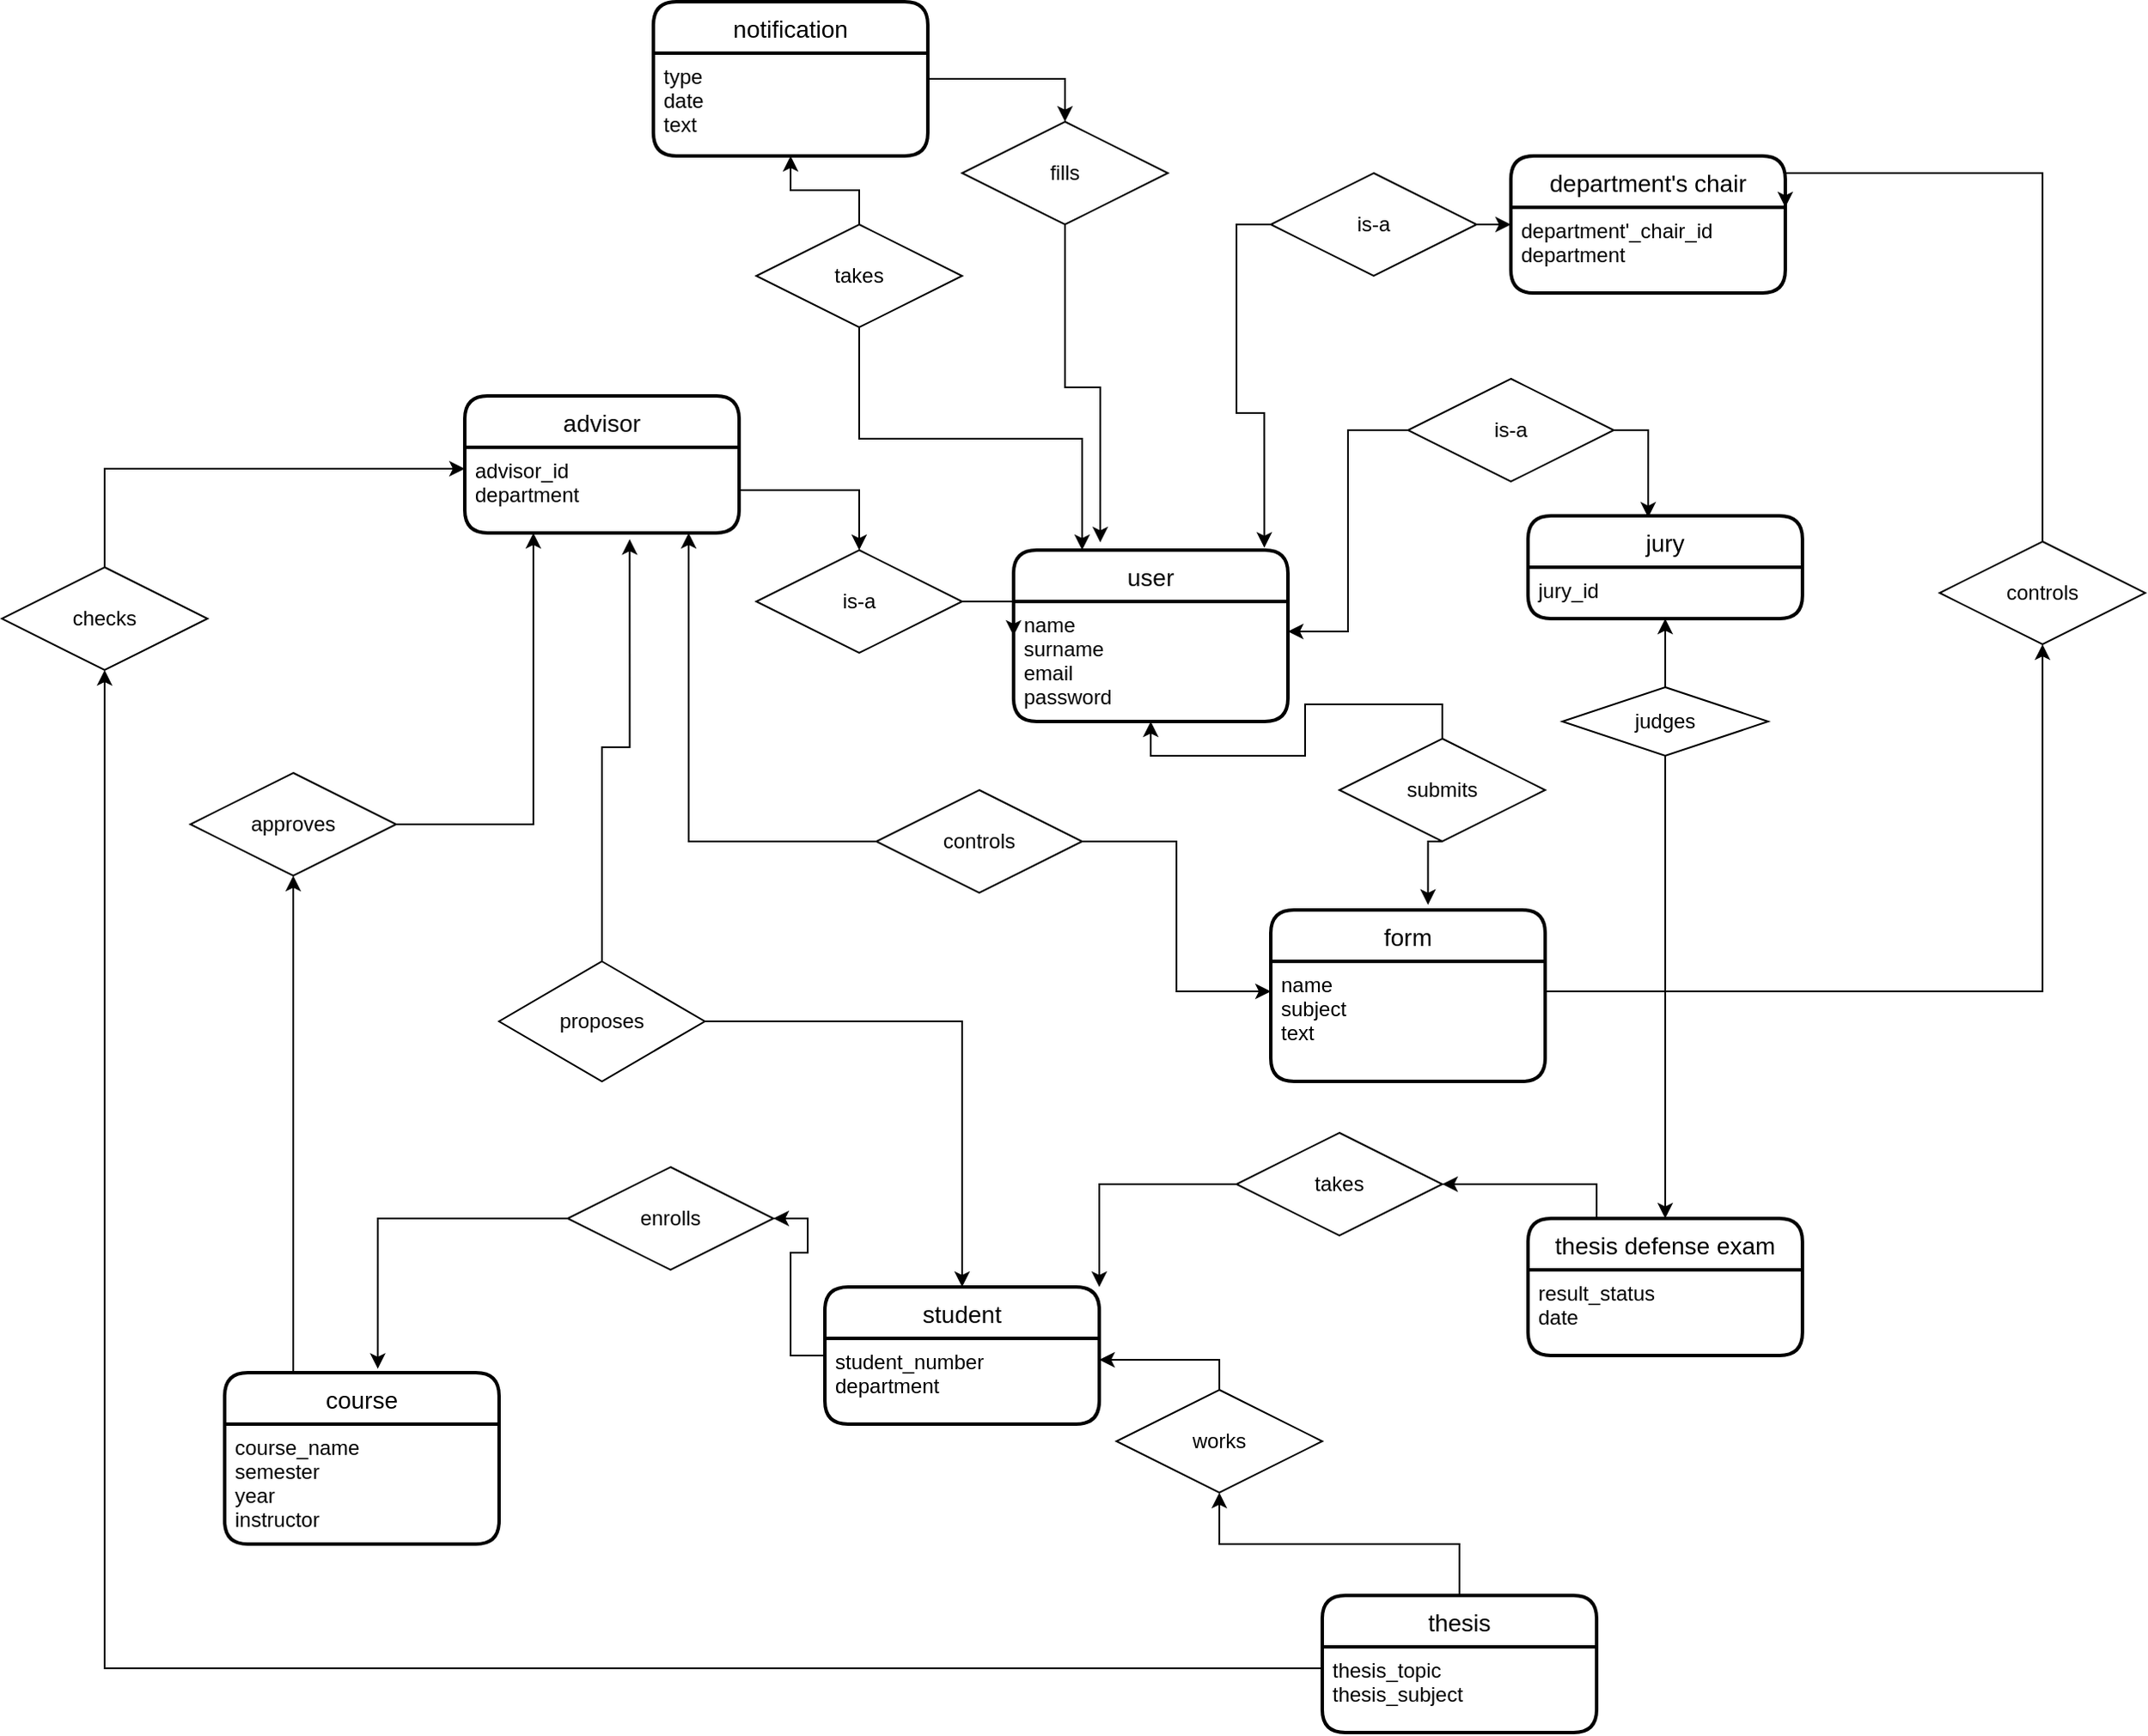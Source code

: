 <mxfile version="14.0.1" type="github">
  <diagram id="R2lEEEUBdFMjLlhIrx00" name="Page-1">
    <mxGraphModel dx="2573" dy="1171" grid="1" gridSize="10" guides="1" tooltips="1" connect="1" arrows="1" fold="1" page="1" pageScale="1" pageWidth="850" pageHeight="1100" math="0" shadow="0" extFonts="Permanent Marker^https://fonts.googleapis.com/css?family=Permanent+Marker">
      <root>
        <mxCell id="0" />
        <mxCell id="1" parent="0" />
        <mxCell id="vepkWiXUaqZkskB5NhW0-733" value="user" style="swimlane;childLayout=stackLayout;horizontal=1;startSize=30;horizontalStack=0;rounded=1;fontSize=14;fontStyle=0;strokeWidth=2;resizeParent=0;resizeLast=1;shadow=0;dashed=0;align=center;" vertex="1" parent="1">
          <mxGeometry x="380" y="340" width="160" height="100" as="geometry" />
        </mxCell>
        <mxCell id="vepkWiXUaqZkskB5NhW0-734" value="name&#xa;surname&#xa;email&#xa;password" style="align=left;strokeColor=none;fillColor=none;spacingLeft=4;fontSize=12;verticalAlign=top;resizable=0;rotatable=0;part=1;" vertex="1" parent="vepkWiXUaqZkskB5NhW0-733">
          <mxGeometry y="30" width="160" height="70" as="geometry" />
        </mxCell>
        <mxCell id="vepkWiXUaqZkskB5NhW0-740" style="edgeStyle=orthogonalEdgeStyle;rounded=0;orthogonalLoop=1;jettySize=auto;html=1;exitX=0.5;exitY=1;exitDx=0;exitDy=0;" edge="1" parent="vepkWiXUaqZkskB5NhW0-733" source="vepkWiXUaqZkskB5NhW0-734" target="vepkWiXUaqZkskB5NhW0-734">
          <mxGeometry relative="1" as="geometry" />
        </mxCell>
        <mxCell id="vepkWiXUaqZkskB5NhW0-759" style="edgeStyle=orthogonalEdgeStyle;rounded=0;orthogonalLoop=1;jettySize=auto;html=1;exitX=0.5;exitY=1;exitDx=0;exitDy=0;" edge="1" parent="vepkWiXUaqZkskB5NhW0-733" source="vepkWiXUaqZkskB5NhW0-734" target="vepkWiXUaqZkskB5NhW0-734">
          <mxGeometry relative="1" as="geometry" />
        </mxCell>
        <mxCell id="vepkWiXUaqZkskB5NhW0-736" value="advisor" style="swimlane;childLayout=stackLayout;horizontal=1;startSize=30;horizontalStack=0;rounded=1;fontSize=14;fontStyle=0;strokeWidth=2;resizeParent=0;resizeLast=1;shadow=0;dashed=0;align=center;" vertex="1" parent="1">
          <mxGeometry x="60" y="250" width="160" height="80" as="geometry" />
        </mxCell>
        <mxCell id="vepkWiXUaqZkskB5NhW0-737" value="advisor_id&#xa;department" style="align=left;strokeColor=none;fillColor=none;spacingLeft=4;fontSize=12;verticalAlign=top;resizable=0;rotatable=0;part=1;" vertex="1" parent="vepkWiXUaqZkskB5NhW0-736">
          <mxGeometry y="30" width="160" height="50" as="geometry" />
        </mxCell>
        <mxCell id="vepkWiXUaqZkskB5NhW0-749" value="" style="swimlane;childLayout=stackLayout;horizontal=1;startSize=30;horizontalStack=0;rounded=1;fontSize=14;fontStyle=0;strokeWidth=2;resizeParent=0;resizeLast=1;shadow=0;dashed=0;align=center;" vertex="1" parent="vepkWiXUaqZkskB5NhW0-736">
          <mxGeometry y="80" width="160" as="geometry" />
        </mxCell>
        <mxCell id="vepkWiXUaqZkskB5NhW0-793" style="edgeStyle=orthogonalEdgeStyle;rounded=0;orthogonalLoop=1;jettySize=auto;html=1;exitX=0;exitY=0.5;exitDx=0;exitDy=0;entryX=1;entryY=0.5;entryDx=0;entryDy=0;" edge="1" parent="1" source="vepkWiXUaqZkskB5NhW0-738" target="vepkWiXUaqZkskB5NhW0-792">
          <mxGeometry relative="1" as="geometry" />
        </mxCell>
        <mxCell id="vepkWiXUaqZkskB5NhW0-738" value="student" style="swimlane;childLayout=stackLayout;horizontal=1;startSize=30;horizontalStack=0;rounded=1;fontSize=14;fontStyle=0;strokeWidth=2;resizeParent=0;resizeLast=1;shadow=0;dashed=0;align=center;" vertex="1" parent="1">
          <mxGeometry x="270" y="770" width="160" height="80" as="geometry" />
        </mxCell>
        <mxCell id="vepkWiXUaqZkskB5NhW0-739" value="student_number&#xa;department" style="align=left;strokeColor=none;fillColor=none;spacingLeft=4;fontSize=12;verticalAlign=top;resizable=0;rotatable=0;part=1;" vertex="1" parent="vepkWiXUaqZkskB5NhW0-738">
          <mxGeometry y="30" width="160" height="50" as="geometry" />
        </mxCell>
        <mxCell id="vepkWiXUaqZkskB5NhW0-741" value="notification" style="swimlane;childLayout=stackLayout;horizontal=1;startSize=30;horizontalStack=0;rounded=1;fontSize=14;fontStyle=0;strokeWidth=2;resizeParent=0;resizeLast=1;shadow=0;dashed=0;align=center;" vertex="1" parent="1">
          <mxGeometry x="170" y="20" width="160" height="90" as="geometry" />
        </mxCell>
        <mxCell id="vepkWiXUaqZkskB5NhW0-742" value="type&#xa;date&#xa;text" style="align=left;strokeColor=none;fillColor=none;spacingLeft=4;fontSize=12;verticalAlign=top;resizable=0;rotatable=0;part=1;" vertex="1" parent="vepkWiXUaqZkskB5NhW0-741">
          <mxGeometry y="30" width="160" height="60" as="geometry" />
        </mxCell>
        <mxCell id="vepkWiXUaqZkskB5NhW0-743" value="department&#39;s chair" style="swimlane;childLayout=stackLayout;horizontal=1;startSize=30;horizontalStack=0;rounded=1;fontSize=14;fontStyle=0;strokeWidth=2;resizeParent=0;resizeLast=1;shadow=0;dashed=0;align=center;" vertex="1" parent="1">
          <mxGeometry x="670" y="110" width="160" height="80" as="geometry" />
        </mxCell>
        <mxCell id="vepkWiXUaqZkskB5NhW0-744" value="department&#39;_chair_id&#xa;department" style="align=left;strokeColor=none;fillColor=none;spacingLeft=4;fontSize=12;verticalAlign=top;resizable=0;rotatable=0;part=1;" vertex="1" parent="vepkWiXUaqZkskB5NhW0-743">
          <mxGeometry y="30" width="160" height="50" as="geometry" />
        </mxCell>
        <mxCell id="vepkWiXUaqZkskB5NhW0-745" value="jury" style="swimlane;childLayout=stackLayout;horizontal=1;startSize=30;horizontalStack=0;rounded=1;fontSize=14;fontStyle=0;strokeWidth=2;resizeParent=0;resizeLast=1;shadow=0;dashed=0;align=center;" vertex="1" parent="1">
          <mxGeometry x="680" y="320" width="160" height="60" as="geometry" />
        </mxCell>
        <mxCell id="vepkWiXUaqZkskB5NhW0-746" value="jury_id" style="align=left;strokeColor=none;fillColor=none;spacingLeft=4;fontSize=12;verticalAlign=top;resizable=0;rotatable=0;part=1;" vertex="1" parent="vepkWiXUaqZkskB5NhW0-745">
          <mxGeometry y="30" width="160" height="30" as="geometry" />
        </mxCell>
        <mxCell id="vepkWiXUaqZkskB5NhW0-790" style="edgeStyle=orthogonalEdgeStyle;rounded=0;orthogonalLoop=1;jettySize=auto;html=1;entryX=0.5;entryY=1;entryDx=0;entryDy=0;" edge="1" parent="1" source="vepkWiXUaqZkskB5NhW0-747" target="vepkWiXUaqZkskB5NhW0-787">
          <mxGeometry relative="1" as="geometry" />
        </mxCell>
        <mxCell id="vepkWiXUaqZkskB5NhW0-747" value="thesis" style="swimlane;childLayout=stackLayout;horizontal=1;startSize=30;horizontalStack=0;rounded=1;fontSize=14;fontStyle=0;strokeWidth=2;resizeParent=0;resizeLast=1;shadow=0;dashed=0;align=center;" vertex="1" parent="1">
          <mxGeometry x="560" y="950" width="160" height="80" as="geometry" />
        </mxCell>
        <mxCell id="vepkWiXUaqZkskB5NhW0-748" value="thesis_topic&#xa;thesis_subject" style="align=left;strokeColor=none;fillColor=none;spacingLeft=4;fontSize=12;verticalAlign=top;resizable=0;rotatable=0;part=1;" vertex="1" parent="vepkWiXUaqZkskB5NhW0-747">
          <mxGeometry y="30" width="160" height="50" as="geometry" />
        </mxCell>
        <mxCell id="vepkWiXUaqZkskB5NhW0-788" style="edgeStyle=orthogonalEdgeStyle;rounded=0;orthogonalLoop=1;jettySize=auto;html=1;exitX=0.25;exitY=0;exitDx=0;exitDy=0;entryX=1;entryY=0.5;entryDx=0;entryDy=0;" edge="1" parent="1" source="vepkWiXUaqZkskB5NhW0-755" target="vepkWiXUaqZkskB5NhW0-786">
          <mxGeometry relative="1" as="geometry" />
        </mxCell>
        <mxCell id="vepkWiXUaqZkskB5NhW0-755" value="thesis defense exam" style="swimlane;childLayout=stackLayout;horizontal=1;startSize=30;horizontalStack=0;rounded=1;fontSize=14;fontStyle=0;strokeWidth=2;resizeParent=0;resizeLast=1;shadow=0;dashed=0;align=center;" vertex="1" parent="1">
          <mxGeometry x="680" y="730" width="160" height="80" as="geometry" />
        </mxCell>
        <mxCell id="vepkWiXUaqZkskB5NhW0-756" value="result_status&#xa;date" style="align=left;strokeColor=none;fillColor=none;spacingLeft=4;fontSize=12;verticalAlign=top;resizable=0;rotatable=0;part=1;" vertex="1" parent="vepkWiXUaqZkskB5NhW0-755">
          <mxGeometry y="30" width="160" height="50" as="geometry" />
        </mxCell>
        <mxCell id="vepkWiXUaqZkskB5NhW0-796" style="edgeStyle=orthogonalEdgeStyle;rounded=0;orthogonalLoop=1;jettySize=auto;html=1;exitX=0.25;exitY=0;exitDx=0;exitDy=0;entryX=0.5;entryY=1;entryDx=0;entryDy=0;" edge="1" parent="1" source="vepkWiXUaqZkskB5NhW0-757" target="vepkWiXUaqZkskB5NhW0-795">
          <mxGeometry relative="1" as="geometry" />
        </mxCell>
        <mxCell id="vepkWiXUaqZkskB5NhW0-757" value="course" style="swimlane;childLayout=stackLayout;horizontal=1;startSize=30;horizontalStack=0;rounded=1;fontSize=14;fontStyle=0;strokeWidth=2;resizeParent=0;resizeLast=1;shadow=0;dashed=0;align=center;" vertex="1" parent="1">
          <mxGeometry x="-80" y="820" width="160" height="100" as="geometry" />
        </mxCell>
        <mxCell id="vepkWiXUaqZkskB5NhW0-758" value="course_name&#xa;semester&#xa;year&#xa;instructor" style="align=left;strokeColor=none;fillColor=none;spacingLeft=4;fontSize=12;verticalAlign=top;resizable=0;rotatable=0;part=1;" vertex="1" parent="vepkWiXUaqZkskB5NhW0-757">
          <mxGeometry y="30" width="160" height="70" as="geometry" />
        </mxCell>
        <mxCell id="vepkWiXUaqZkskB5NhW0-776" style="edgeStyle=orthogonalEdgeStyle;rounded=0;orthogonalLoop=1;jettySize=auto;html=1;exitX=0.5;exitY=1;exitDx=0;exitDy=0;entryX=0.316;entryY=-0.045;entryDx=0;entryDy=0;entryPerimeter=0;" edge="1" parent="1" source="vepkWiXUaqZkskB5NhW0-763" target="vepkWiXUaqZkskB5NhW0-733">
          <mxGeometry relative="1" as="geometry" />
        </mxCell>
        <mxCell id="vepkWiXUaqZkskB5NhW0-763" value="fills" style="shape=rhombus;perimeter=rhombusPerimeter;whiteSpace=wrap;html=1;align=center;" vertex="1" parent="1">
          <mxGeometry x="350" y="90" width="120" height="60" as="geometry" />
        </mxCell>
        <mxCell id="vepkWiXUaqZkskB5NhW0-770" style="edgeStyle=orthogonalEdgeStyle;rounded=0;orthogonalLoop=1;jettySize=auto;html=1;exitX=0.5;exitY=1;exitDx=0;exitDy=0;entryX=0.25;entryY=0;entryDx=0;entryDy=0;" edge="1" parent="1" source="vepkWiXUaqZkskB5NhW0-764" target="vepkWiXUaqZkskB5NhW0-733">
          <mxGeometry relative="1" as="geometry" />
        </mxCell>
        <mxCell id="vepkWiXUaqZkskB5NhW0-772" style="edgeStyle=orthogonalEdgeStyle;rounded=0;orthogonalLoop=1;jettySize=auto;html=1;" edge="1" parent="1" source="vepkWiXUaqZkskB5NhW0-764" target="vepkWiXUaqZkskB5NhW0-742">
          <mxGeometry relative="1" as="geometry" />
        </mxCell>
        <mxCell id="vepkWiXUaqZkskB5NhW0-764" value="takes" style="shape=rhombus;perimeter=rhombusPerimeter;whiteSpace=wrap;html=1;align=center;" vertex="1" parent="1">
          <mxGeometry x="230" y="150" width="120" height="60" as="geometry" />
        </mxCell>
        <mxCell id="vepkWiXUaqZkskB5NhW0-775" style="edgeStyle=orthogonalEdgeStyle;rounded=0;orthogonalLoop=1;jettySize=auto;html=1;exitX=1;exitY=0.25;exitDx=0;exitDy=0;entryX=0.5;entryY=0;entryDx=0;entryDy=0;" edge="1" parent="1" source="vepkWiXUaqZkskB5NhW0-742" target="vepkWiXUaqZkskB5NhW0-763">
          <mxGeometry relative="1" as="geometry" />
        </mxCell>
        <mxCell id="vepkWiXUaqZkskB5NhW0-778" style="edgeStyle=orthogonalEdgeStyle;rounded=0;orthogonalLoop=1;jettySize=auto;html=1;exitX=0;exitY=0.5;exitDx=0;exitDy=0;entryX=0.914;entryY=-0.014;entryDx=0;entryDy=0;entryPerimeter=0;" edge="1" parent="1" source="vepkWiXUaqZkskB5NhW0-777" target="vepkWiXUaqZkskB5NhW0-733">
          <mxGeometry relative="1" as="geometry" />
        </mxCell>
        <mxCell id="vepkWiXUaqZkskB5NhW0-779" style="edgeStyle=orthogonalEdgeStyle;rounded=0;orthogonalLoop=1;jettySize=auto;html=1;exitX=1;exitY=0.5;exitDx=0;exitDy=0;entryX=0;entryY=0.5;entryDx=0;entryDy=0;" edge="1" parent="1" source="vepkWiXUaqZkskB5NhW0-777" target="vepkWiXUaqZkskB5NhW0-743">
          <mxGeometry relative="1" as="geometry" />
        </mxCell>
        <mxCell id="vepkWiXUaqZkskB5NhW0-777" value="is-a" style="shape=rhombus;perimeter=rhombusPerimeter;whiteSpace=wrap;html=1;align=center;" vertex="1" parent="1">
          <mxGeometry x="530" y="120" width="120" height="60" as="geometry" />
        </mxCell>
        <mxCell id="vepkWiXUaqZkskB5NhW0-781" style="edgeStyle=orthogonalEdgeStyle;rounded=0;orthogonalLoop=1;jettySize=auto;html=1;entryX=1;entryY=0.25;entryDx=0;entryDy=0;" edge="1" parent="1" source="vepkWiXUaqZkskB5NhW0-780" target="vepkWiXUaqZkskB5NhW0-734">
          <mxGeometry relative="1" as="geometry" />
        </mxCell>
        <mxCell id="vepkWiXUaqZkskB5NhW0-782" style="edgeStyle=orthogonalEdgeStyle;rounded=0;orthogonalLoop=1;jettySize=auto;html=1;exitX=1;exitY=0.5;exitDx=0;exitDy=0;entryX=0.438;entryY=0.017;entryDx=0;entryDy=0;entryPerimeter=0;" edge="1" parent="1" source="vepkWiXUaqZkskB5NhW0-780" target="vepkWiXUaqZkskB5NhW0-745">
          <mxGeometry relative="1" as="geometry" />
        </mxCell>
        <mxCell id="vepkWiXUaqZkskB5NhW0-780" value="is-a" style="shape=rhombus;perimeter=rhombusPerimeter;whiteSpace=wrap;html=1;align=center;" vertex="1" parent="1">
          <mxGeometry x="610" y="240" width="120" height="60" as="geometry" />
        </mxCell>
        <mxCell id="vepkWiXUaqZkskB5NhW0-784" style="edgeStyle=orthogonalEdgeStyle;rounded=0;orthogonalLoop=1;jettySize=auto;html=1;entryX=0.5;entryY=1;entryDx=0;entryDy=0;" edge="1" parent="1" source="vepkWiXUaqZkskB5NhW0-783" target="vepkWiXUaqZkskB5NhW0-746">
          <mxGeometry relative="1" as="geometry" />
        </mxCell>
        <mxCell id="vepkWiXUaqZkskB5NhW0-785" style="edgeStyle=orthogonalEdgeStyle;rounded=0;orthogonalLoop=1;jettySize=auto;html=1;exitX=0.5;exitY=1;exitDx=0;exitDy=0;" edge="1" parent="1" source="vepkWiXUaqZkskB5NhW0-783" target="vepkWiXUaqZkskB5NhW0-755">
          <mxGeometry relative="1" as="geometry" />
        </mxCell>
        <mxCell id="vepkWiXUaqZkskB5NhW0-783" value="judges" style="shape=rhombus;perimeter=rhombusPerimeter;whiteSpace=wrap;html=1;align=center;" vertex="1" parent="1">
          <mxGeometry x="700" y="420" width="120" height="40" as="geometry" />
        </mxCell>
        <mxCell id="vepkWiXUaqZkskB5NhW0-789" style="edgeStyle=orthogonalEdgeStyle;rounded=0;orthogonalLoop=1;jettySize=auto;html=1;entryX=1;entryY=0;entryDx=0;entryDy=0;" edge="1" parent="1" source="vepkWiXUaqZkskB5NhW0-786" target="vepkWiXUaqZkskB5NhW0-738">
          <mxGeometry relative="1" as="geometry">
            <mxPoint x="450" y="440" as="targetPoint" />
          </mxGeometry>
        </mxCell>
        <mxCell id="vepkWiXUaqZkskB5NhW0-786" value="takes" style="shape=rhombus;perimeter=rhombusPerimeter;whiteSpace=wrap;html=1;align=center;" vertex="1" parent="1">
          <mxGeometry x="510" y="680" width="120" height="60" as="geometry" />
        </mxCell>
        <mxCell id="vepkWiXUaqZkskB5NhW0-791" style="edgeStyle=orthogonalEdgeStyle;rounded=0;orthogonalLoop=1;jettySize=auto;html=1;exitX=0.5;exitY=0;exitDx=0;exitDy=0;entryX=1;entryY=0.25;entryDx=0;entryDy=0;" edge="1" parent="1" source="vepkWiXUaqZkskB5NhW0-787" target="vepkWiXUaqZkskB5NhW0-739">
          <mxGeometry relative="1" as="geometry">
            <Array as="points">
              <mxPoint x="500" y="813" />
            </Array>
          </mxGeometry>
        </mxCell>
        <mxCell id="vepkWiXUaqZkskB5NhW0-787" value="works" style="shape=rhombus;perimeter=rhombusPerimeter;whiteSpace=wrap;html=1;align=center;" vertex="1" parent="1">
          <mxGeometry x="440" y="830" width="120" height="60" as="geometry" />
        </mxCell>
        <mxCell id="vepkWiXUaqZkskB5NhW0-794" style="edgeStyle=orthogonalEdgeStyle;rounded=0;orthogonalLoop=1;jettySize=auto;html=1;entryX=0.558;entryY=-0.023;entryDx=0;entryDy=0;entryPerimeter=0;" edge="1" parent="1" source="vepkWiXUaqZkskB5NhW0-792" target="vepkWiXUaqZkskB5NhW0-757">
          <mxGeometry relative="1" as="geometry" />
        </mxCell>
        <mxCell id="vepkWiXUaqZkskB5NhW0-792" value="enrolls" style="shape=rhombus;perimeter=rhombusPerimeter;whiteSpace=wrap;html=1;align=center;" vertex="1" parent="1">
          <mxGeometry x="120" y="700" width="120" height="60" as="geometry" />
        </mxCell>
        <mxCell id="vepkWiXUaqZkskB5NhW0-797" style="edgeStyle=orthogonalEdgeStyle;rounded=0;orthogonalLoop=1;jettySize=auto;html=1;entryX=0.25;entryY=1;entryDx=0;entryDy=0;" edge="1" parent="1" source="vepkWiXUaqZkskB5NhW0-795" target="vepkWiXUaqZkskB5NhW0-737">
          <mxGeometry relative="1" as="geometry" />
        </mxCell>
        <mxCell id="vepkWiXUaqZkskB5NhW0-795" value="approves" style="shape=rhombus;perimeter=rhombusPerimeter;whiteSpace=wrap;html=1;align=center;" vertex="1" parent="1">
          <mxGeometry x="-100" y="470" width="120" height="60" as="geometry" />
        </mxCell>
        <mxCell id="vepkWiXUaqZkskB5NhW0-800" style="edgeStyle=orthogonalEdgeStyle;rounded=0;orthogonalLoop=1;jettySize=auto;html=1;exitX=1;exitY=0.5;exitDx=0;exitDy=0;entryX=0;entryY=0.5;entryDx=0;entryDy=0;" edge="1" parent="1" source="vepkWiXUaqZkskB5NhW0-798" target="vepkWiXUaqZkskB5NhW0-733">
          <mxGeometry relative="1" as="geometry" />
        </mxCell>
        <mxCell id="vepkWiXUaqZkskB5NhW0-798" value="is-a" style="shape=rhombus;perimeter=rhombusPerimeter;whiteSpace=wrap;html=1;align=center;" vertex="1" parent="1">
          <mxGeometry x="230" y="340" width="120" height="60" as="geometry" />
        </mxCell>
        <mxCell id="vepkWiXUaqZkskB5NhW0-799" style="edgeStyle=orthogonalEdgeStyle;rounded=0;orthogonalLoop=1;jettySize=auto;html=1;exitX=1;exitY=0.5;exitDx=0;exitDy=0;entryX=0.5;entryY=0;entryDx=0;entryDy=0;" edge="1" parent="1" source="vepkWiXUaqZkskB5NhW0-737" target="vepkWiXUaqZkskB5NhW0-798">
          <mxGeometry relative="1" as="geometry" />
        </mxCell>
        <mxCell id="vepkWiXUaqZkskB5NhW0-802" style="edgeStyle=orthogonalEdgeStyle;rounded=0;orthogonalLoop=1;jettySize=auto;html=1;entryX=0.601;entryY=1.073;entryDx=0;entryDy=0;entryPerimeter=0;" edge="1" parent="1" source="vepkWiXUaqZkskB5NhW0-801" target="vepkWiXUaqZkskB5NhW0-737">
          <mxGeometry relative="1" as="geometry" />
        </mxCell>
        <mxCell id="vepkWiXUaqZkskB5NhW0-828" style="edgeStyle=orthogonalEdgeStyle;rounded=0;orthogonalLoop=1;jettySize=auto;html=1;exitX=1;exitY=0.5;exitDx=0;exitDy=0;entryX=0.5;entryY=0;entryDx=0;entryDy=0;" edge="1" parent="1" source="vepkWiXUaqZkskB5NhW0-801" target="vepkWiXUaqZkskB5NhW0-738">
          <mxGeometry relative="1" as="geometry" />
        </mxCell>
        <mxCell id="vepkWiXUaqZkskB5NhW0-801" value="proposes" style="shape=rhombus;perimeter=rhombusPerimeter;whiteSpace=wrap;html=1;align=center;" vertex="1" parent="1">
          <mxGeometry x="80" y="580" width="120" height="70" as="geometry" />
        </mxCell>
        <mxCell id="vepkWiXUaqZkskB5NhW0-804" value="form" style="swimlane;childLayout=stackLayout;horizontal=1;startSize=30;horizontalStack=0;rounded=1;fontSize=14;fontStyle=0;strokeWidth=2;resizeParent=0;resizeLast=1;shadow=0;dashed=0;align=center;" vertex="1" parent="1">
          <mxGeometry x="530" y="550" width="160" height="100" as="geometry" />
        </mxCell>
        <mxCell id="vepkWiXUaqZkskB5NhW0-805" value="name&#xa;subject&#xa;text" style="align=left;strokeColor=none;fillColor=none;spacingLeft=4;fontSize=12;verticalAlign=top;resizable=0;rotatable=0;part=1;" vertex="1" parent="vepkWiXUaqZkskB5NhW0-804">
          <mxGeometry y="30" width="160" height="70" as="geometry" />
        </mxCell>
        <mxCell id="vepkWiXUaqZkskB5NhW0-812" style="edgeStyle=orthogonalEdgeStyle;rounded=0;orthogonalLoop=1;jettySize=auto;html=1;exitX=0.5;exitY=0;exitDx=0;exitDy=0;entryX=0.5;entryY=1;entryDx=0;entryDy=0;" edge="1" parent="1" source="vepkWiXUaqZkskB5NhW0-810" target="vepkWiXUaqZkskB5NhW0-734">
          <mxGeometry relative="1" as="geometry" />
        </mxCell>
        <mxCell id="vepkWiXUaqZkskB5NhW0-815" style="edgeStyle=orthogonalEdgeStyle;rounded=0;orthogonalLoop=1;jettySize=auto;html=1;exitX=0.5;exitY=1;exitDx=0;exitDy=0;entryX=0.573;entryY=-0.03;entryDx=0;entryDy=0;entryPerimeter=0;" edge="1" parent="1" source="vepkWiXUaqZkskB5NhW0-810" target="vepkWiXUaqZkskB5NhW0-804">
          <mxGeometry relative="1" as="geometry" />
        </mxCell>
        <mxCell id="vepkWiXUaqZkskB5NhW0-810" value="submits" style="shape=rhombus;perimeter=rhombusPerimeter;whiteSpace=wrap;html=1;align=center;" vertex="1" parent="1">
          <mxGeometry x="570" y="450" width="120" height="60" as="geometry" />
        </mxCell>
        <mxCell id="vepkWiXUaqZkskB5NhW0-817" style="edgeStyle=orthogonalEdgeStyle;rounded=0;orthogonalLoop=1;jettySize=auto;html=1;entryX=0;entryY=0.25;entryDx=0;entryDy=0;" edge="1" parent="1" source="vepkWiXUaqZkskB5NhW0-816" target="vepkWiXUaqZkskB5NhW0-805">
          <mxGeometry relative="1" as="geometry" />
        </mxCell>
        <mxCell id="vepkWiXUaqZkskB5NhW0-818" style="edgeStyle=orthogonalEdgeStyle;rounded=0;orthogonalLoop=1;jettySize=auto;html=1;entryX=0.816;entryY=0;entryDx=0;entryDy=0;entryPerimeter=0;" edge="1" parent="1" source="vepkWiXUaqZkskB5NhW0-816" target="vepkWiXUaqZkskB5NhW0-749">
          <mxGeometry relative="1" as="geometry">
            <mxPoint x="190" y="340" as="targetPoint" />
            <Array as="points">
              <mxPoint x="191" y="510" />
            </Array>
          </mxGeometry>
        </mxCell>
        <mxCell id="vepkWiXUaqZkskB5NhW0-816" value="controls" style="shape=rhombus;perimeter=rhombusPerimeter;whiteSpace=wrap;html=1;align=center;" vertex="1" parent="1">
          <mxGeometry x="300" y="480" width="120" height="60" as="geometry" />
        </mxCell>
        <mxCell id="vepkWiXUaqZkskB5NhW0-821" style="edgeStyle=orthogonalEdgeStyle;rounded=0;orthogonalLoop=1;jettySize=auto;html=1;exitX=0.5;exitY=0;exitDx=0;exitDy=0;entryX=0;entryY=0.25;entryDx=0;entryDy=0;" edge="1" parent="1" source="vepkWiXUaqZkskB5NhW0-820" target="vepkWiXUaqZkskB5NhW0-737">
          <mxGeometry relative="1" as="geometry" />
        </mxCell>
        <mxCell id="vepkWiXUaqZkskB5NhW0-820" value="checks" style="shape=rhombus;perimeter=rhombusPerimeter;whiteSpace=wrap;html=1;align=center;" vertex="1" parent="1">
          <mxGeometry x="-210" y="350" width="120" height="60" as="geometry" />
        </mxCell>
        <mxCell id="vepkWiXUaqZkskB5NhW0-823" style="edgeStyle=orthogonalEdgeStyle;rounded=0;orthogonalLoop=1;jettySize=auto;html=1;exitX=0;exitY=0.25;exitDx=0;exitDy=0;entryX=0.5;entryY=1;entryDx=0;entryDy=0;" edge="1" parent="1" source="vepkWiXUaqZkskB5NhW0-748" target="vepkWiXUaqZkskB5NhW0-820">
          <mxGeometry relative="1" as="geometry">
            <mxPoint x="-230" y="640" as="targetPoint" />
          </mxGeometry>
        </mxCell>
        <mxCell id="vepkWiXUaqZkskB5NhW0-827" style="edgeStyle=orthogonalEdgeStyle;rounded=0;orthogonalLoop=1;jettySize=auto;html=1;exitX=0.5;exitY=0;exitDx=0;exitDy=0;entryX=1;entryY=0;entryDx=0;entryDy=0;" edge="1" parent="1" source="vepkWiXUaqZkskB5NhW0-824" target="vepkWiXUaqZkskB5NhW0-744">
          <mxGeometry relative="1" as="geometry" />
        </mxCell>
        <mxCell id="vepkWiXUaqZkskB5NhW0-824" value="controls" style="shape=rhombus;perimeter=rhombusPerimeter;whiteSpace=wrap;html=1;align=center;" vertex="1" parent="1">
          <mxGeometry x="920" y="335" width="120" height="60" as="geometry" />
        </mxCell>
        <mxCell id="vepkWiXUaqZkskB5NhW0-826" style="edgeStyle=orthogonalEdgeStyle;rounded=0;orthogonalLoop=1;jettySize=auto;html=1;exitX=1;exitY=0.25;exitDx=0;exitDy=0;entryX=0.5;entryY=1;entryDx=0;entryDy=0;" edge="1" parent="1" source="vepkWiXUaqZkskB5NhW0-805" target="vepkWiXUaqZkskB5NhW0-824">
          <mxGeometry relative="1" as="geometry" />
        </mxCell>
      </root>
    </mxGraphModel>
  </diagram>
</mxfile>
